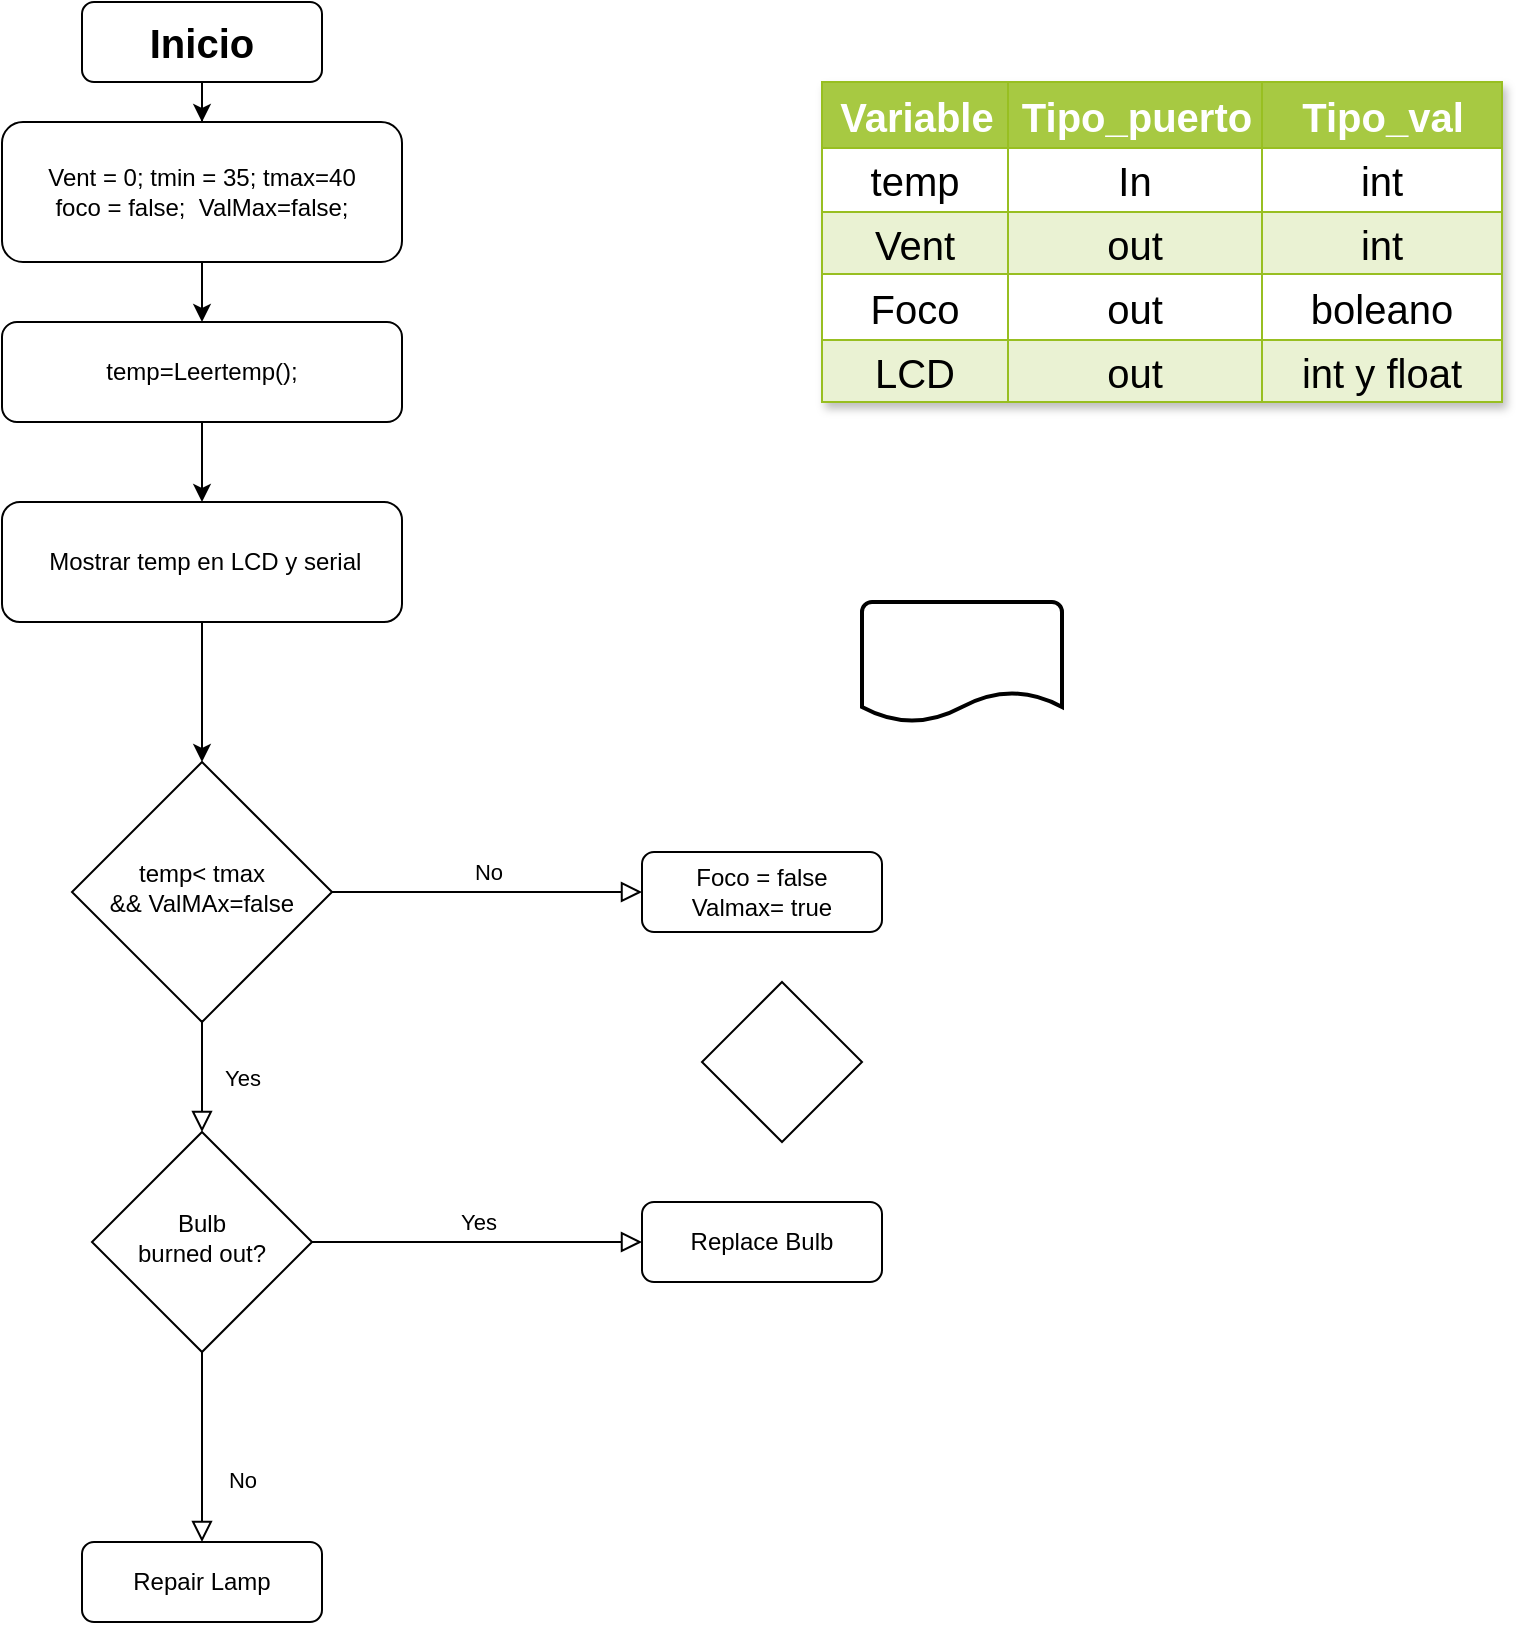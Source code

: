 <mxfile version="20.6.0" type="github">
  <diagram id="C5RBs43oDa-KdzZeNtuy" name="Page-1">
    <mxGraphModel dx="868" dy="468" grid="1" gridSize="10" guides="1" tooltips="1" connect="1" arrows="1" fold="1" page="1" pageScale="1" pageWidth="827" pageHeight="1169" math="0" shadow="0">
      <root>
        <mxCell id="WIyWlLk6GJQsqaUBKTNV-0" />
        <mxCell id="WIyWlLk6GJQsqaUBKTNV-1" parent="WIyWlLk6GJQsqaUBKTNV-0" />
        <mxCell id="6RoC8wnUZ2o8MsjhdyPu-3" value="" style="edgeStyle=orthogonalEdgeStyle;rounded=0;orthogonalLoop=1;jettySize=auto;html=1;fontSize=20;" parent="WIyWlLk6GJQsqaUBKTNV-1" source="WIyWlLk6GJQsqaUBKTNV-3" target="6RoC8wnUZ2o8MsjhdyPu-2" edge="1">
          <mxGeometry relative="1" as="geometry" />
        </mxCell>
        <mxCell id="WIyWlLk6GJQsqaUBKTNV-3" value="&lt;font style=&quot;font-size: 20px;&quot;&gt;&lt;b&gt;Inicio&lt;/b&gt;&lt;/font&gt;" style="rounded=1;whiteSpace=wrap;html=1;fontSize=12;glass=0;strokeWidth=1;shadow=0;" parent="WIyWlLk6GJQsqaUBKTNV-1" vertex="1">
          <mxGeometry x="170" y="20" width="120" height="40" as="geometry" />
        </mxCell>
        <mxCell id="WIyWlLk6GJQsqaUBKTNV-4" value="Yes" style="rounded=0;html=1;jettySize=auto;orthogonalLoop=1;fontSize=11;endArrow=block;endFill=0;endSize=8;strokeWidth=1;shadow=0;labelBackgroundColor=none;edgeStyle=orthogonalEdgeStyle;" parent="WIyWlLk6GJQsqaUBKTNV-1" source="WIyWlLk6GJQsqaUBKTNV-6" target="WIyWlLk6GJQsqaUBKTNV-10" edge="1">
          <mxGeometry y="20" relative="1" as="geometry">
            <mxPoint as="offset" />
          </mxGeometry>
        </mxCell>
        <mxCell id="WIyWlLk6GJQsqaUBKTNV-5" value="No" style="edgeStyle=orthogonalEdgeStyle;rounded=0;html=1;jettySize=auto;orthogonalLoop=1;fontSize=11;endArrow=block;endFill=0;endSize=8;strokeWidth=1;shadow=0;labelBackgroundColor=none;" parent="WIyWlLk6GJQsqaUBKTNV-1" source="WIyWlLk6GJQsqaUBKTNV-6" target="WIyWlLk6GJQsqaUBKTNV-7" edge="1">
          <mxGeometry y="10" relative="1" as="geometry">
            <mxPoint as="offset" />
          </mxGeometry>
        </mxCell>
        <mxCell id="WIyWlLk6GJQsqaUBKTNV-6" value="&lt;div&gt;temp&amp;lt; tmax&lt;/div&gt;&lt;div&gt;&amp;amp;&amp;amp; ValMAx=false&lt;br&gt;&lt;/div&gt;" style="rhombus;whiteSpace=wrap;html=1;shadow=0;fontFamily=Helvetica;fontSize=12;align=center;strokeWidth=1;spacing=6;spacingTop=-4;" parent="WIyWlLk6GJQsqaUBKTNV-1" vertex="1">
          <mxGeometry x="165" y="400" width="130" height="130" as="geometry" />
        </mxCell>
        <mxCell id="WIyWlLk6GJQsqaUBKTNV-7" value="&lt;div&gt;Foco = false&lt;/div&gt;&lt;div&gt;Valmax= true&lt;br&gt;&lt;/div&gt;" style="rounded=1;whiteSpace=wrap;html=1;fontSize=12;glass=0;strokeWidth=1;shadow=0;" parent="WIyWlLk6GJQsqaUBKTNV-1" vertex="1">
          <mxGeometry x="450" y="445" width="120" height="40" as="geometry" />
        </mxCell>
        <mxCell id="WIyWlLk6GJQsqaUBKTNV-8" value="No" style="rounded=0;html=1;jettySize=auto;orthogonalLoop=1;fontSize=11;endArrow=block;endFill=0;endSize=8;strokeWidth=1;shadow=0;labelBackgroundColor=none;edgeStyle=orthogonalEdgeStyle;" parent="WIyWlLk6GJQsqaUBKTNV-1" source="WIyWlLk6GJQsqaUBKTNV-10" target="WIyWlLk6GJQsqaUBKTNV-11" edge="1">
          <mxGeometry x="0.333" y="20" relative="1" as="geometry">
            <mxPoint as="offset" />
          </mxGeometry>
        </mxCell>
        <mxCell id="WIyWlLk6GJQsqaUBKTNV-9" value="Yes" style="edgeStyle=orthogonalEdgeStyle;rounded=0;html=1;jettySize=auto;orthogonalLoop=1;fontSize=11;endArrow=block;endFill=0;endSize=8;strokeWidth=1;shadow=0;labelBackgroundColor=none;" parent="WIyWlLk6GJQsqaUBKTNV-1" source="WIyWlLk6GJQsqaUBKTNV-10" target="WIyWlLk6GJQsqaUBKTNV-12" edge="1">
          <mxGeometry y="10" relative="1" as="geometry">
            <mxPoint as="offset" />
          </mxGeometry>
        </mxCell>
        <mxCell id="WIyWlLk6GJQsqaUBKTNV-10" value="Bulb&lt;br&gt;burned out?" style="rhombus;whiteSpace=wrap;html=1;shadow=0;fontFamily=Helvetica;fontSize=12;align=center;strokeWidth=1;spacing=6;spacingTop=-4;" parent="WIyWlLk6GJQsqaUBKTNV-1" vertex="1">
          <mxGeometry x="175" y="585" width="110" height="110" as="geometry" />
        </mxCell>
        <mxCell id="WIyWlLk6GJQsqaUBKTNV-11" value="Repair Lamp" style="rounded=1;whiteSpace=wrap;html=1;fontSize=12;glass=0;strokeWidth=1;shadow=0;" parent="WIyWlLk6GJQsqaUBKTNV-1" vertex="1">
          <mxGeometry x="170" y="790" width="120" height="40" as="geometry" />
        </mxCell>
        <mxCell id="WIyWlLk6GJQsqaUBKTNV-12" value="Replace Bulb" style="rounded=1;whiteSpace=wrap;html=1;fontSize=12;glass=0;strokeWidth=1;shadow=0;" parent="WIyWlLk6GJQsqaUBKTNV-1" vertex="1">
          <mxGeometry x="450" y="620" width="120" height="40" as="geometry" />
        </mxCell>
        <mxCell id="6RoC8wnUZ2o8MsjhdyPu-1" value="" style="strokeWidth=2;html=1;shape=mxgraph.flowchart.document2;whiteSpace=wrap;size=0.25;" parent="WIyWlLk6GJQsqaUBKTNV-1" vertex="1">
          <mxGeometry x="560" y="320" width="100" height="60" as="geometry" />
        </mxCell>
        <mxCell id="2QSk2dZHCU5UlhM4e0q3-2" value="" style="edgeStyle=orthogonalEdgeStyle;rounded=0;orthogonalLoop=1;jettySize=auto;html=1;" edge="1" parent="WIyWlLk6GJQsqaUBKTNV-1" source="6RoC8wnUZ2o8MsjhdyPu-2" target="2QSk2dZHCU5UlhM4e0q3-0">
          <mxGeometry relative="1" as="geometry" />
        </mxCell>
        <mxCell id="6RoC8wnUZ2o8MsjhdyPu-2" value="&lt;div&gt;Vent = 0; tmin = 35; tmax=40 &lt;br&gt;&lt;/div&gt;&lt;div&gt;foco = false;&amp;nbsp; ValMax=false;&lt;br&gt;&lt;/div&gt;" style="rounded=1;whiteSpace=wrap;html=1;" parent="WIyWlLk6GJQsqaUBKTNV-1" vertex="1">
          <mxGeometry x="130" y="80" width="200" height="70" as="geometry" />
        </mxCell>
        <mxCell id="6RoC8wnUZ2o8MsjhdyPu-4" value="Assets" style="childLayout=tableLayout;recursiveResize=0;strokeColor=#98bf21;fillColor=#A7C942;shadow=1;fontSize=20;" parent="WIyWlLk6GJQsqaUBKTNV-1" vertex="1">
          <mxGeometry x="540" y="60" width="340" height="160" as="geometry" />
        </mxCell>
        <mxCell id="6RoC8wnUZ2o8MsjhdyPu-5" style="shape=tableRow;horizontal=0;startSize=0;swimlaneHead=0;swimlaneBody=0;top=0;left=0;bottom=0;right=0;dropTarget=0;collapsible=0;recursiveResize=0;expand=0;fontStyle=0;strokeColor=inherit;fillColor=#ffffff;fontSize=20;" parent="6RoC8wnUZ2o8MsjhdyPu-4" vertex="1">
          <mxGeometry width="340" height="33" as="geometry" />
        </mxCell>
        <mxCell id="6RoC8wnUZ2o8MsjhdyPu-6" value="Variable" style="connectable=0;recursiveResize=0;strokeColor=inherit;fillColor=#A7C942;align=center;fontStyle=1;fontColor=#FFFFFF;html=1;fontSize=20;" parent="6RoC8wnUZ2o8MsjhdyPu-5" vertex="1">
          <mxGeometry width="93" height="33" as="geometry">
            <mxRectangle width="93" height="33" as="alternateBounds" />
          </mxGeometry>
        </mxCell>
        <mxCell id="6RoC8wnUZ2o8MsjhdyPu-7" value="Tipo_puerto" style="connectable=0;recursiveResize=0;strokeColor=inherit;fillColor=#A7C942;align=center;fontStyle=1;fontColor=#FFFFFF;html=1;fontSize=20;" parent="6RoC8wnUZ2o8MsjhdyPu-5" vertex="1">
          <mxGeometry x="93" width="127" height="33" as="geometry">
            <mxRectangle width="127" height="33" as="alternateBounds" />
          </mxGeometry>
        </mxCell>
        <mxCell id="6RoC8wnUZ2o8MsjhdyPu-8" value="Tipo_val" style="connectable=0;recursiveResize=0;strokeColor=inherit;fillColor=#A7C942;align=center;fontStyle=1;fontColor=#FFFFFF;html=1;fontSize=20;" parent="6RoC8wnUZ2o8MsjhdyPu-5" vertex="1">
          <mxGeometry x="220" width="120" height="33" as="geometry">
            <mxRectangle width="120" height="33" as="alternateBounds" />
          </mxGeometry>
        </mxCell>
        <mxCell id="6RoC8wnUZ2o8MsjhdyPu-9" value="" style="shape=tableRow;horizontal=0;startSize=0;swimlaneHead=0;swimlaneBody=0;top=0;left=0;bottom=0;right=0;dropTarget=0;collapsible=0;recursiveResize=0;expand=0;fontStyle=0;strokeColor=inherit;fillColor=#ffffff;fontSize=20;" parent="6RoC8wnUZ2o8MsjhdyPu-4" vertex="1">
          <mxGeometry y="33" width="340" height="32" as="geometry" />
        </mxCell>
        <mxCell id="6RoC8wnUZ2o8MsjhdyPu-10" value="temp" style="connectable=0;recursiveResize=0;strokeColor=inherit;fillColor=inherit;align=center;whiteSpace=wrap;html=1;fontSize=20;" parent="6RoC8wnUZ2o8MsjhdyPu-9" vertex="1">
          <mxGeometry width="93" height="32" as="geometry">
            <mxRectangle width="93" height="32" as="alternateBounds" />
          </mxGeometry>
        </mxCell>
        <mxCell id="6RoC8wnUZ2o8MsjhdyPu-11" value="In" style="connectable=0;recursiveResize=0;strokeColor=inherit;fillColor=inherit;align=center;whiteSpace=wrap;html=1;fontSize=20;" parent="6RoC8wnUZ2o8MsjhdyPu-9" vertex="1">
          <mxGeometry x="93" width="127" height="32" as="geometry">
            <mxRectangle width="127" height="32" as="alternateBounds" />
          </mxGeometry>
        </mxCell>
        <mxCell id="6RoC8wnUZ2o8MsjhdyPu-12" value="int" style="connectable=0;recursiveResize=0;strokeColor=inherit;fillColor=inherit;align=center;whiteSpace=wrap;html=1;fontSize=20;" parent="6RoC8wnUZ2o8MsjhdyPu-9" vertex="1">
          <mxGeometry x="220" width="120" height="32" as="geometry">
            <mxRectangle width="120" height="32" as="alternateBounds" />
          </mxGeometry>
        </mxCell>
        <mxCell id="6RoC8wnUZ2o8MsjhdyPu-13" value="" style="shape=tableRow;horizontal=0;startSize=0;swimlaneHead=0;swimlaneBody=0;top=0;left=0;bottom=0;right=0;dropTarget=0;collapsible=0;recursiveResize=0;expand=0;fontStyle=1;strokeColor=inherit;fillColor=#EAF2D3;fontSize=20;" parent="6RoC8wnUZ2o8MsjhdyPu-4" vertex="1">
          <mxGeometry y="65" width="340" height="31" as="geometry" />
        </mxCell>
        <mxCell id="6RoC8wnUZ2o8MsjhdyPu-14" value="Vent" style="connectable=0;recursiveResize=0;strokeColor=inherit;fillColor=inherit;whiteSpace=wrap;html=1;fontSize=20;" parent="6RoC8wnUZ2o8MsjhdyPu-13" vertex="1">
          <mxGeometry width="93" height="31" as="geometry">
            <mxRectangle width="93" height="31" as="alternateBounds" />
          </mxGeometry>
        </mxCell>
        <mxCell id="6RoC8wnUZ2o8MsjhdyPu-15" value="out" style="connectable=0;recursiveResize=0;strokeColor=inherit;fillColor=inherit;whiteSpace=wrap;html=1;fontSize=20;" parent="6RoC8wnUZ2o8MsjhdyPu-13" vertex="1">
          <mxGeometry x="93" width="127" height="31" as="geometry">
            <mxRectangle width="127" height="31" as="alternateBounds" />
          </mxGeometry>
        </mxCell>
        <mxCell id="6RoC8wnUZ2o8MsjhdyPu-16" value="int" style="connectable=0;recursiveResize=0;strokeColor=inherit;fillColor=inherit;whiteSpace=wrap;html=1;fontSize=20;" parent="6RoC8wnUZ2o8MsjhdyPu-13" vertex="1">
          <mxGeometry x="220" width="120" height="31" as="geometry">
            <mxRectangle width="120" height="31" as="alternateBounds" />
          </mxGeometry>
        </mxCell>
        <mxCell id="6RoC8wnUZ2o8MsjhdyPu-17" value="" style="shape=tableRow;horizontal=0;startSize=0;swimlaneHead=0;swimlaneBody=0;top=0;left=0;bottom=0;right=0;dropTarget=0;collapsible=0;recursiveResize=0;expand=0;fontStyle=0;strokeColor=inherit;fillColor=#ffffff;fontSize=20;" parent="6RoC8wnUZ2o8MsjhdyPu-4" vertex="1">
          <mxGeometry y="96" width="340" height="33" as="geometry" />
        </mxCell>
        <mxCell id="6RoC8wnUZ2o8MsjhdyPu-18" value="Foco" style="connectable=0;recursiveResize=0;strokeColor=inherit;fillColor=inherit;fontStyle=0;align=center;whiteSpace=wrap;html=1;fontSize=20;" parent="6RoC8wnUZ2o8MsjhdyPu-17" vertex="1">
          <mxGeometry width="93" height="33" as="geometry">
            <mxRectangle width="93" height="33" as="alternateBounds" />
          </mxGeometry>
        </mxCell>
        <mxCell id="6RoC8wnUZ2o8MsjhdyPu-19" value="out" style="connectable=0;recursiveResize=0;strokeColor=inherit;fillColor=inherit;fontStyle=0;align=center;whiteSpace=wrap;html=1;fontSize=20;" parent="6RoC8wnUZ2o8MsjhdyPu-17" vertex="1">
          <mxGeometry x="93" width="127" height="33" as="geometry">
            <mxRectangle width="127" height="33" as="alternateBounds" />
          </mxGeometry>
        </mxCell>
        <mxCell id="6RoC8wnUZ2o8MsjhdyPu-20" value="boleano" style="connectable=0;recursiveResize=0;strokeColor=inherit;fillColor=inherit;fontStyle=0;align=center;whiteSpace=wrap;html=1;fontSize=20;" parent="6RoC8wnUZ2o8MsjhdyPu-17" vertex="1">
          <mxGeometry x="220" width="120" height="33" as="geometry">
            <mxRectangle width="120" height="33" as="alternateBounds" />
          </mxGeometry>
        </mxCell>
        <mxCell id="6RoC8wnUZ2o8MsjhdyPu-21" value="" style="shape=tableRow;horizontal=0;startSize=0;swimlaneHead=0;swimlaneBody=0;top=0;left=0;bottom=0;right=0;dropTarget=0;collapsible=0;recursiveResize=0;expand=0;fontStyle=1;strokeColor=inherit;fillColor=#EAF2D3;fontSize=20;" parent="6RoC8wnUZ2o8MsjhdyPu-4" vertex="1">
          <mxGeometry y="129" width="340" height="31" as="geometry" />
        </mxCell>
        <mxCell id="6RoC8wnUZ2o8MsjhdyPu-22" value="LCD" style="connectable=0;recursiveResize=0;strokeColor=inherit;fillColor=inherit;whiteSpace=wrap;html=1;fontSize=20;" parent="6RoC8wnUZ2o8MsjhdyPu-21" vertex="1">
          <mxGeometry width="93" height="31" as="geometry">
            <mxRectangle width="93" height="31" as="alternateBounds" />
          </mxGeometry>
        </mxCell>
        <mxCell id="6RoC8wnUZ2o8MsjhdyPu-23" value="out" style="connectable=0;recursiveResize=0;strokeColor=inherit;fillColor=inherit;whiteSpace=wrap;html=1;fontSize=20;" parent="6RoC8wnUZ2o8MsjhdyPu-21" vertex="1">
          <mxGeometry x="93" width="127" height="31" as="geometry">
            <mxRectangle width="127" height="31" as="alternateBounds" />
          </mxGeometry>
        </mxCell>
        <mxCell id="6RoC8wnUZ2o8MsjhdyPu-24" value="int y float" style="connectable=0;recursiveResize=0;strokeColor=inherit;fillColor=inherit;whiteSpace=wrap;html=1;fontSize=20;" parent="6RoC8wnUZ2o8MsjhdyPu-21" vertex="1">
          <mxGeometry x="220" width="120" height="31" as="geometry">
            <mxRectangle width="120" height="31" as="alternateBounds" />
          </mxGeometry>
        </mxCell>
        <mxCell id="2QSk2dZHCU5UlhM4e0q3-3" value="" style="edgeStyle=orthogonalEdgeStyle;rounded=0;orthogonalLoop=1;jettySize=auto;html=1;" edge="1" parent="WIyWlLk6GJQsqaUBKTNV-1" source="2QSk2dZHCU5UlhM4e0q3-0" target="2QSk2dZHCU5UlhM4e0q3-1">
          <mxGeometry relative="1" as="geometry" />
        </mxCell>
        <mxCell id="2QSk2dZHCU5UlhM4e0q3-0" value="temp=Leertemp();" style="rounded=1;whiteSpace=wrap;html=1;" vertex="1" parent="WIyWlLk6GJQsqaUBKTNV-1">
          <mxGeometry x="130" y="180" width="200" height="50" as="geometry" />
        </mxCell>
        <mxCell id="2QSk2dZHCU5UlhM4e0q3-4" value="" style="edgeStyle=orthogonalEdgeStyle;rounded=0;orthogonalLoop=1;jettySize=auto;html=1;" edge="1" parent="WIyWlLk6GJQsqaUBKTNV-1" source="2QSk2dZHCU5UlhM4e0q3-1" target="WIyWlLk6GJQsqaUBKTNV-6">
          <mxGeometry relative="1" as="geometry" />
        </mxCell>
        <mxCell id="2QSk2dZHCU5UlhM4e0q3-1" value="&amp;nbsp;Mostrar temp en LCD y serial " style="rounded=1;whiteSpace=wrap;html=1;" vertex="1" parent="WIyWlLk6GJQsqaUBKTNV-1">
          <mxGeometry x="130" y="270" width="200" height="60" as="geometry" />
        </mxCell>
        <mxCell id="2QSk2dZHCU5UlhM4e0q3-5" value="" style="rhombus;whiteSpace=wrap;html=1;" vertex="1" parent="WIyWlLk6GJQsqaUBKTNV-1">
          <mxGeometry x="480" y="510" width="80" height="80" as="geometry" />
        </mxCell>
      </root>
    </mxGraphModel>
  </diagram>
</mxfile>
